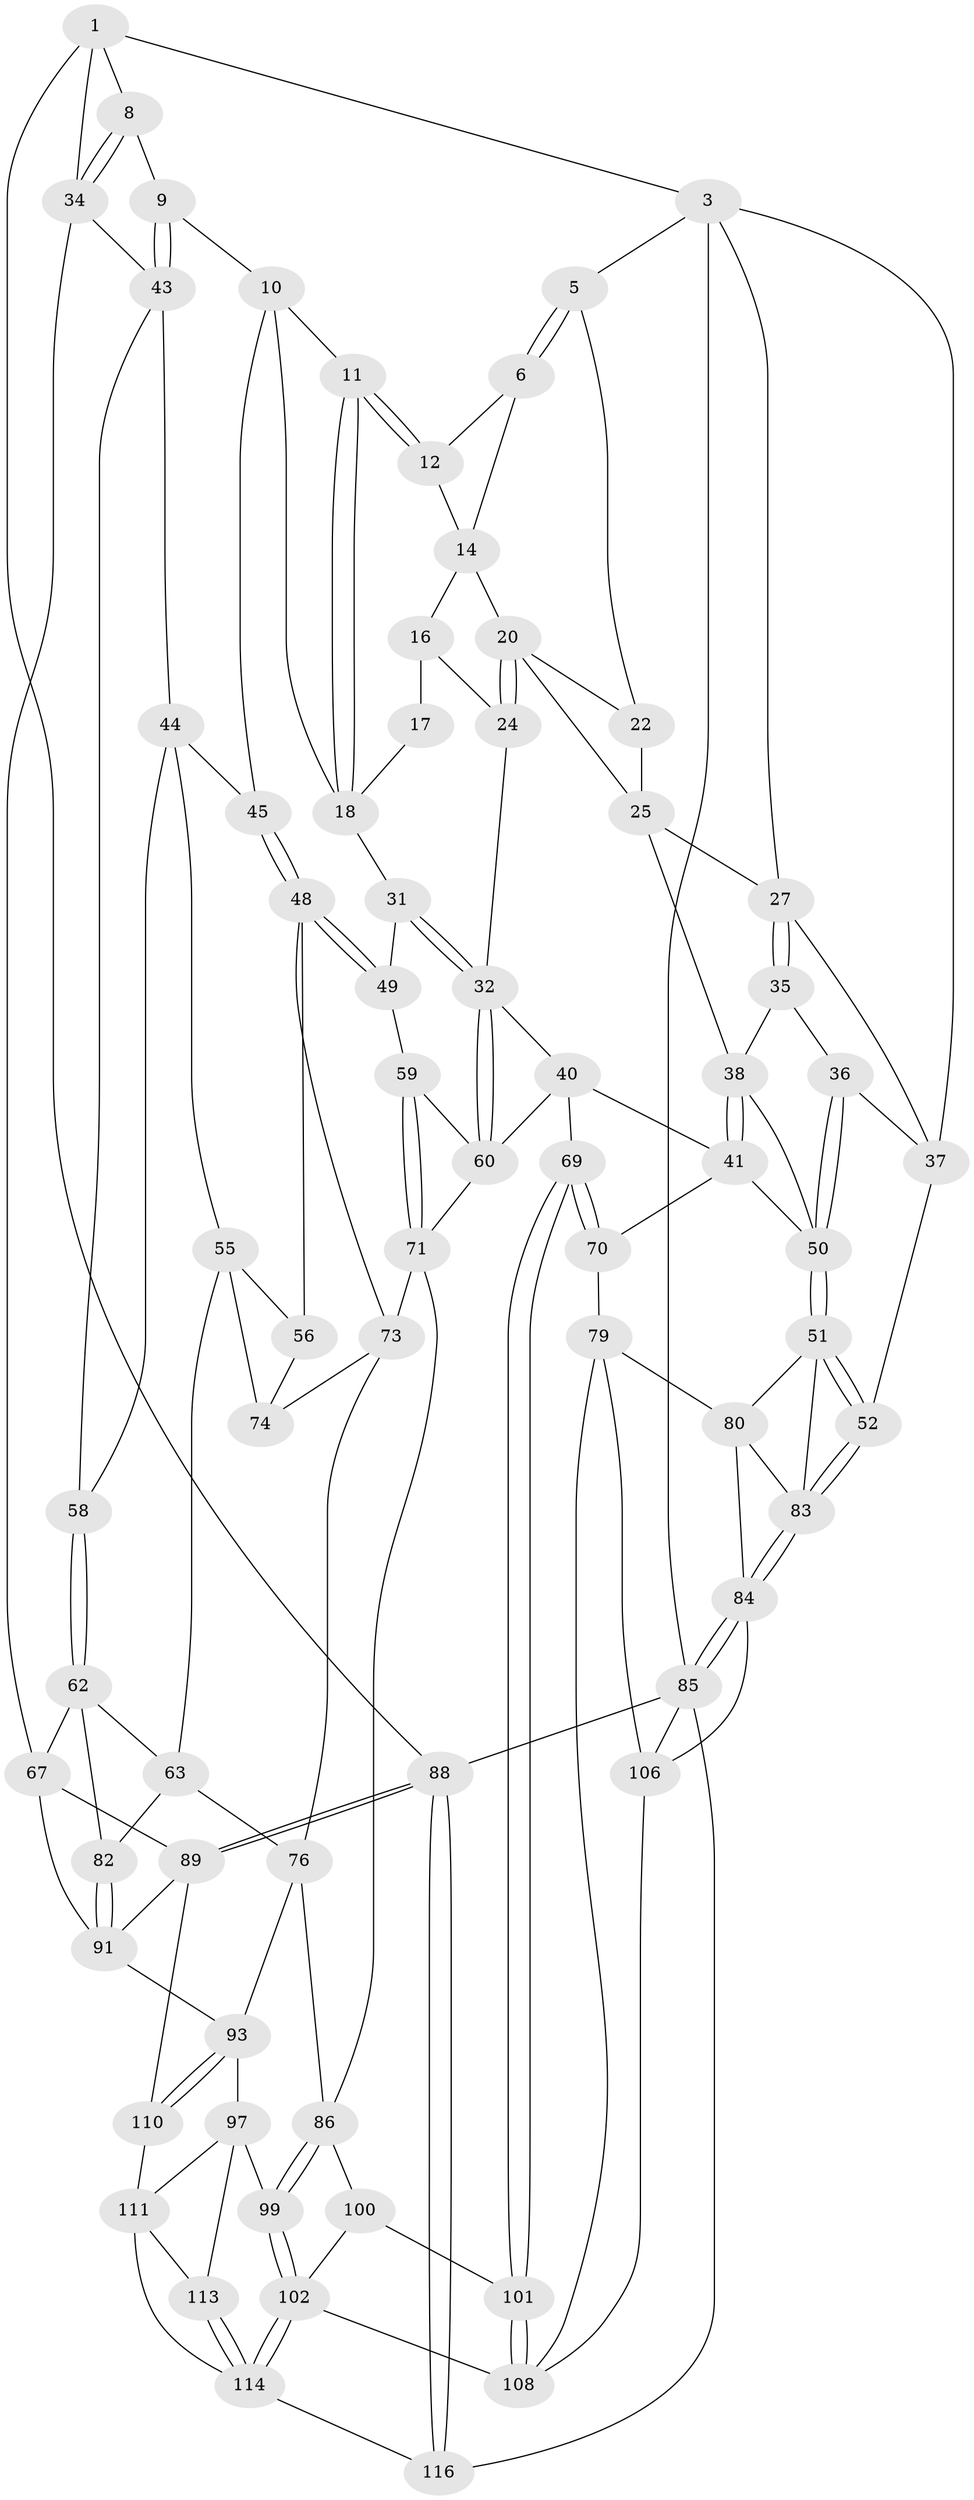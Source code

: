 // original degree distribution, {3: 0.025423728813559324, 6: 0.2033898305084746, 5: 0.5677966101694916, 4: 0.2033898305084746}
// Generated by graph-tools (version 1.1) at 2025/11/02/27/25 16:11:58]
// undirected, 72 vertices, 161 edges
graph export_dot {
graph [start="1"]
  node [color=gray90,style=filled];
  1 [pos="+0.7281134156905313+0",super="+2"];
  3 [pos="+0+0",super="+4"];
  5 [pos="+0+0"];
  6 [pos="+0.10710931493307244+0",super="+7"];
  8 [pos="+0.9793606374215069+0.16012304844667508"];
  9 [pos="+0.8426529436954462+0.23571114421109604"];
  10 [pos="+0.7375115769394198+0.1526182581455646",super="+29"];
  11 [pos="+0.7073021678770627+0.10542505804374232"];
  12 [pos="+0.6791928693651341+0",super="+13"];
  14 [pos="+0.390795300045497+0.10067838415553662",super="+15"];
  16 [pos="+0.4107754190592973+0.1183548509355275",super="+23"];
  17 [pos="+0.5747216557805073+0.0732618151770593",super="+19"];
  18 [pos="+0.565046337285851+0.24466882570071946",super="+30"];
  20 [pos="+0.32781387412537266+0.2527709195089175",super="+21"];
  22 [pos="+0.02145561784801492+0"];
  24 [pos="+0.3819451740691228+0.31430587654279085"];
  25 [pos="+0.2871709060090708+0.2592250542317799",super="+26"];
  27 [pos="+0.13074473326489883+0.2210414216713793",super="+28"];
  31 [pos="+0.5045802129769953+0.3756125600829352"];
  32 [pos="+0.42910527846237057+0.38579317751396",super="+33"];
  34 [pos="+1+0.18912854325221654",super="+46"];
  35 [pos="+0.10624101988768413+0.34698578555700915"];
  36 [pos="+0.05597029177135853+0.36825980140974407"];
  37 [pos="+0.04319342029061317+0.3666864139712673",super="+42"];
  38 [pos="+0.21454055554266732+0.391560413158625",super="+39"];
  40 [pos="+0.32077774084117444+0.4329409024865059",super="+66"];
  41 [pos="+0.3142500976911486+0.4343694155191715",super="+61"];
  43 [pos="+0.8357297653545829+0.27177132051537833",super="+47"];
  44 [pos="+0.7769660802529538+0.3545749249061626",super="+54"];
  45 [pos="+0.652806263712945+0.33815247649631974"];
  48 [pos="+0.6362717855041112+0.4936907075312943",super="+57"];
  49 [pos="+0.506782953991204+0.3788155293624036"];
  50 [pos="+0.0876661096439475+0.5019793393945761",super="+53"];
  51 [pos="+0.026229389139765653+0.5638236973858952",super="+81"];
  52 [pos="+0+0.5819592689124583"];
  55 [pos="+0.7581285981451783+0.43825985016954894",super="+64"];
  56 [pos="+0.6978801676718046+0.4889971201357654"];
  58 [pos="+0.8875301221046021+0.4530821106386222"];
  59 [pos="+0.5402529490496532+0.4963680987077744"];
  60 [pos="+0.4412662469515415+0.4528395032894308",super="+65"];
  62 [pos="+0.877152028731943+0.516687270157525",super="+68"];
  63 [pos="+0.8167704002449121+0.5217148140058666",super="+75"];
  67 [pos="+1+0.41223211771404394",super="+90"];
  69 [pos="+0.40023373045207644+0.6638645679968734"];
  70 [pos="+0.26042652365939495+0.6604982600646874"];
  71 [pos="+0.5708927481134783+0.5565650593423344",super="+72"];
  73 [pos="+0.6250628268722088+0.5219628708983384",super="+78"];
  74 [pos="+0.7522227494616643+0.5447271564835123"];
  76 [pos="+0.7585179665144659+0.6626037058905457",super="+77"];
  79 [pos="+0.2510192718604175+0.6662570999975904",super="+105"];
  80 [pos="+0.2491562782538412+0.6666571802301817",super="+104"];
  82 [pos="+0.9147381315581997+0.6246441277431191"];
  83 [pos="+0+0.7622760502423306",super="+95"];
  84 [pos="+0+1",super="+107"];
  85 [pos="+0+1",super="+117"];
  86 [pos="+0.6154610525254041+0.7007868292105178",super="+87"];
  88 [pos="+1+1"];
  89 [pos="+1+1",super="+96"];
  91 [pos="+0.9428357233012106+0.6468828255443795",super="+92"];
  93 [pos="+0.8387151362689753+0.768877811437844",super="+94"];
  97 [pos="+0.7227783572732194+0.7995435635274768",super="+98"];
  99 [pos="+0.6586110759808301+0.7812379980130854"];
  100 [pos="+0.5390484257060699+0.8847928911929679"];
  101 [pos="+0.4050096312081099+0.7104767934690824"];
  102 [pos="+0.5665416803904508+0.8964178813553101",super="+103"];
  106 [pos="+0.20409196902556095+0.9558567501307005",super="+118"];
  108 [pos="+0.33163904702840835+0.9911348014330357",super="+109"];
  110 [pos="+0.8779040687488958+0.8612623396479783"];
  111 [pos="+0.7851450649045354+0.9023008244527556",super="+112"];
  113 [pos="+0.6663517590919543+0.8817702290248918"];
  114 [pos="+0.5934992917159814+0.9193564363836667",super="+115"];
  116 [pos="+0.7108953873234107+1"];
  1 -- 8;
  1 -- 88;
  1 -- 34;
  1 -- 3;
  3 -- 85;
  3 -- 5;
  3 -- 27;
  3 -- 37;
  5 -- 6;
  5 -- 6;
  5 -- 22;
  6 -- 14;
  6 -- 12;
  8 -- 9;
  8 -- 34;
  8 -- 34;
  9 -- 10;
  9 -- 43;
  9 -- 43;
  10 -- 11;
  10 -- 18;
  10 -- 45;
  11 -- 12;
  11 -- 12;
  11 -- 18;
  11 -- 18;
  12 -- 14;
  14 -- 16;
  14 -- 20;
  16 -- 17 [weight=2];
  16 -- 24;
  17 -- 18;
  18 -- 31;
  20 -- 24;
  20 -- 24;
  20 -- 25;
  20 -- 22;
  22 -- 25;
  24 -- 32;
  25 -- 27;
  25 -- 38;
  27 -- 35;
  27 -- 35;
  27 -- 37;
  31 -- 32;
  31 -- 32;
  31 -- 49;
  32 -- 60;
  32 -- 60;
  32 -- 40;
  34 -- 67;
  34 -- 43;
  35 -- 36;
  35 -- 38;
  36 -- 37;
  36 -- 50;
  36 -- 50;
  37 -- 52;
  38 -- 41;
  38 -- 41;
  38 -- 50;
  40 -- 41;
  40 -- 60;
  40 -- 69;
  41 -- 70;
  41 -- 50;
  43 -- 44;
  43 -- 58;
  44 -- 45;
  44 -- 58;
  44 -- 55;
  45 -- 48;
  45 -- 48;
  48 -- 49;
  48 -- 49;
  48 -- 73;
  48 -- 56;
  49 -- 59;
  50 -- 51;
  50 -- 51;
  51 -- 52;
  51 -- 52;
  51 -- 80;
  51 -- 83;
  52 -- 83;
  52 -- 83;
  55 -- 56;
  55 -- 74;
  55 -- 63;
  56 -- 74;
  58 -- 62;
  58 -- 62;
  59 -- 60;
  59 -- 71;
  59 -- 71;
  60 -- 71;
  62 -- 63;
  62 -- 82;
  62 -- 67;
  63 -- 82;
  63 -- 76;
  67 -- 89;
  67 -- 91;
  69 -- 70;
  69 -- 70;
  69 -- 101;
  69 -- 101;
  70 -- 79;
  71 -- 73;
  71 -- 86;
  73 -- 74;
  73 -- 76;
  76 -- 93;
  76 -- 86;
  79 -- 80;
  79 -- 106;
  79 -- 108;
  80 -- 83;
  80 -- 84;
  82 -- 91;
  82 -- 91;
  83 -- 84;
  83 -- 84;
  84 -- 85;
  84 -- 85;
  84 -- 106;
  85 -- 88;
  85 -- 116;
  85 -- 106;
  86 -- 99;
  86 -- 99;
  86 -- 100;
  88 -- 89;
  88 -- 89;
  88 -- 116;
  88 -- 116;
  89 -- 110;
  89 -- 91;
  91 -- 93;
  93 -- 110;
  93 -- 110;
  93 -- 97;
  97 -- 99;
  97 -- 113;
  97 -- 111;
  99 -- 102;
  99 -- 102;
  100 -- 101;
  100 -- 102;
  101 -- 108;
  101 -- 108;
  102 -- 114;
  102 -- 114;
  102 -- 108;
  106 -- 108;
  110 -- 111;
  111 -- 114;
  111 -- 113;
  113 -- 114;
  113 -- 114;
  114 -- 116;
}
